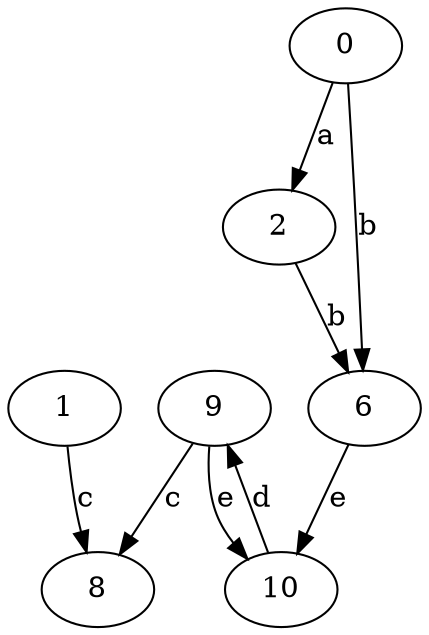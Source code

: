 strict digraph  {
1;
0;
2;
6;
8;
9;
10;
1 -> 8  [label=c];
0 -> 2  [label=a];
0 -> 6  [label=b];
2 -> 6  [label=b];
6 -> 10  [label=e];
9 -> 8  [label=c];
9 -> 10  [label=e];
10 -> 9  [label=d];
}
